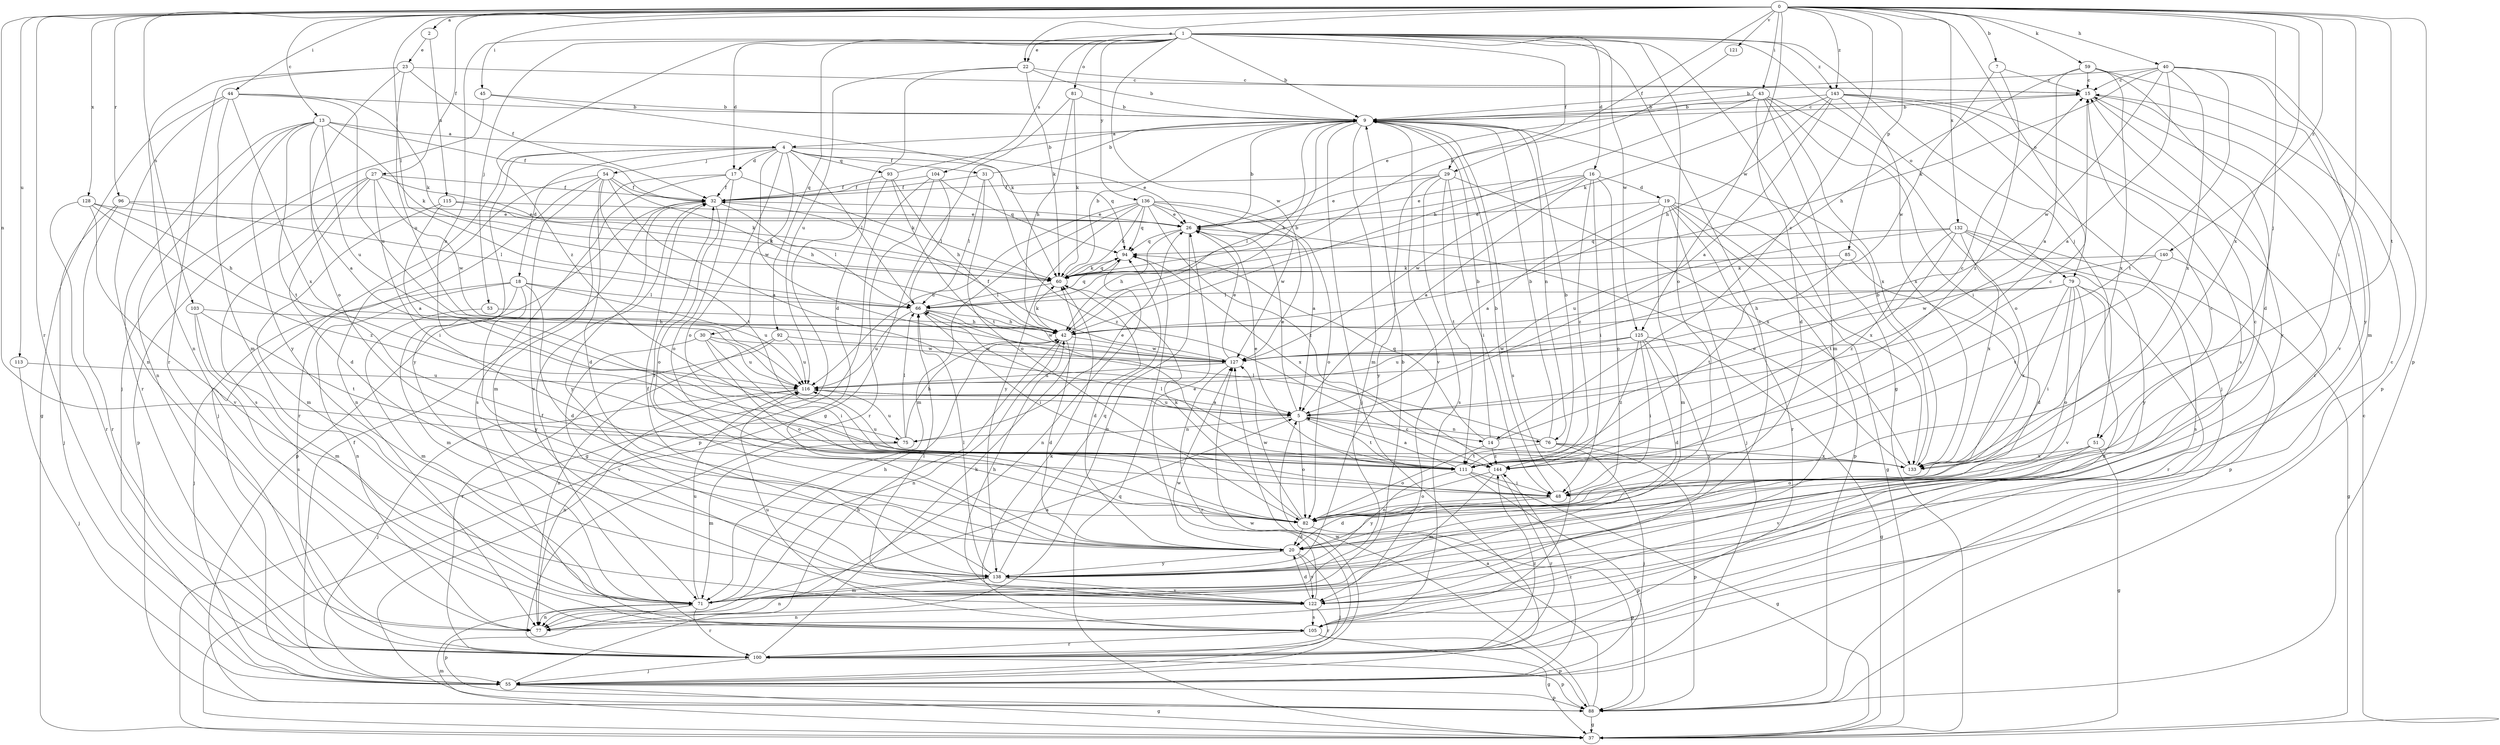 strict digraph  {
0;
1;
2;
4;
5;
7;
9;
13;
14;
15;
16;
17;
18;
19;
20;
22;
23;
26;
27;
29;
30;
31;
32;
37;
40;
42;
43;
44;
45;
48;
51;
53;
54;
55;
59;
60;
66;
71;
75;
76;
77;
79;
81;
82;
85;
88;
92;
93;
94;
96;
100;
103;
104;
105;
111;
113;
115;
116;
121;
122;
125;
127;
128;
132;
133;
136;
138;
140;
143;
144;
0 -> 2  [label=a];
0 -> 7  [label=b];
0 -> 13  [label=c];
0 -> 14  [label=c];
0 -> 22  [label=e];
0 -> 27  [label=f];
0 -> 29  [label=f];
0 -> 40  [label=h];
0 -> 43  [label=i];
0 -> 44  [label=i];
0 -> 45  [label=i];
0 -> 48  [label=i];
0 -> 51  [label=j];
0 -> 59  [label=k];
0 -> 66  [label=l];
0 -> 75  [label=n];
0 -> 79  [label=o];
0 -> 85  [label=p];
0 -> 88  [label=p];
0 -> 96  [label=r];
0 -> 100  [label=r];
0 -> 103  [label=s];
0 -> 111  [label=t];
0 -> 113  [label=u];
0 -> 121  [label=v];
0 -> 125  [label=w];
0 -> 128  [label=x];
0 -> 132  [label=x];
0 -> 133  [label=x];
0 -> 140  [label=z];
0 -> 143  [label=z];
1 -> 9  [label=b];
1 -> 16  [label=d];
1 -> 17  [label=d];
1 -> 22  [label=e];
1 -> 29  [label=f];
1 -> 37  [label=g];
1 -> 51  [label=j];
1 -> 53  [label=j];
1 -> 75  [label=n];
1 -> 79  [label=o];
1 -> 81  [label=o];
1 -> 82  [label=o];
1 -> 92  [label=q];
1 -> 104  [label=s];
1 -> 122  [label=v];
1 -> 125  [label=w];
1 -> 127  [label=w];
1 -> 136  [label=y];
1 -> 143  [label=z];
1 -> 144  [label=z];
2 -> 23  [label=e];
2 -> 115  [label=u];
4 -> 17  [label=d];
4 -> 18  [label=d];
4 -> 26  [label=e];
4 -> 30  [label=f];
4 -> 31  [label=f];
4 -> 54  [label=j];
4 -> 55  [label=j];
4 -> 66  [label=l];
4 -> 82  [label=o];
4 -> 93  [label=q];
4 -> 94  [label=q];
4 -> 127  [label=w];
4 -> 138  [label=y];
5 -> 14  [label=c];
5 -> 26  [label=e];
5 -> 75  [label=n];
5 -> 76  [label=n];
5 -> 82  [label=o];
5 -> 111  [label=t];
5 -> 116  [label=u];
7 -> 15  [label=c];
7 -> 127  [label=w];
7 -> 144  [label=z];
9 -> 4  [label=a];
9 -> 15  [label=c];
9 -> 42  [label=h];
9 -> 55  [label=j];
9 -> 71  [label=m];
9 -> 76  [label=n];
9 -> 105  [label=s];
9 -> 122  [label=v];
13 -> 4  [label=a];
13 -> 5  [label=a];
13 -> 32  [label=f];
13 -> 60  [label=k];
13 -> 77  [label=n];
13 -> 100  [label=r];
13 -> 111  [label=t];
13 -> 116  [label=u];
13 -> 138  [label=y];
14 -> 9  [label=b];
14 -> 15  [label=c];
14 -> 82  [label=o];
14 -> 94  [label=q];
14 -> 144  [label=z];
15 -> 9  [label=b];
15 -> 122  [label=v];
15 -> 138  [label=y];
16 -> 5  [label=a];
16 -> 19  [label=d];
16 -> 26  [label=e];
16 -> 48  [label=i];
16 -> 66  [label=l];
16 -> 82  [label=o];
16 -> 127  [label=w];
16 -> 144  [label=z];
17 -> 32  [label=f];
17 -> 60  [label=k];
17 -> 71  [label=m];
17 -> 82  [label=o];
17 -> 105  [label=s];
18 -> 20  [label=d];
18 -> 55  [label=j];
18 -> 66  [label=l];
18 -> 71  [label=m];
18 -> 77  [label=n];
18 -> 116  [label=u];
18 -> 138  [label=y];
19 -> 5  [label=a];
19 -> 26  [label=e];
19 -> 37  [label=g];
19 -> 55  [label=j];
19 -> 71  [label=m];
19 -> 88  [label=p];
19 -> 100  [label=r];
19 -> 133  [label=x];
20 -> 15  [label=c];
20 -> 26  [label=e];
20 -> 32  [label=f];
20 -> 55  [label=j];
20 -> 122  [label=v];
20 -> 138  [label=y];
22 -> 9  [label=b];
22 -> 15  [label=c];
22 -> 20  [label=d];
22 -> 60  [label=k];
22 -> 116  [label=u];
23 -> 15  [label=c];
23 -> 32  [label=f];
23 -> 77  [label=n];
23 -> 82  [label=o];
23 -> 100  [label=r];
23 -> 116  [label=u];
26 -> 9  [label=b];
26 -> 42  [label=h];
26 -> 77  [label=n];
26 -> 94  [label=q];
27 -> 20  [label=d];
27 -> 32  [label=f];
27 -> 48  [label=i];
27 -> 60  [label=k];
27 -> 88  [label=p];
27 -> 105  [label=s];
27 -> 127  [label=w];
29 -> 26  [label=e];
29 -> 32  [label=f];
29 -> 48  [label=i];
29 -> 105  [label=s];
29 -> 111  [label=t];
29 -> 133  [label=x];
29 -> 138  [label=y];
30 -> 48  [label=i];
30 -> 82  [label=o];
30 -> 116  [label=u];
30 -> 122  [label=v];
30 -> 127  [label=w];
31 -> 9  [label=b];
31 -> 32  [label=f];
31 -> 66  [label=l];
31 -> 82  [label=o];
31 -> 144  [label=z];
32 -> 26  [label=e];
32 -> 66  [label=l];
32 -> 82  [label=o];
32 -> 88  [label=p];
32 -> 138  [label=y];
37 -> 15  [label=c];
37 -> 71  [label=m];
37 -> 94  [label=q];
40 -> 5  [label=a];
40 -> 9  [label=b];
40 -> 15  [label=c];
40 -> 60  [label=k];
40 -> 88  [label=p];
40 -> 111  [label=t];
40 -> 127  [label=w];
40 -> 133  [label=x];
40 -> 138  [label=y];
42 -> 9  [label=b];
42 -> 20  [label=d];
42 -> 60  [label=k];
42 -> 77  [label=n];
42 -> 127  [label=w];
43 -> 9  [label=b];
43 -> 20  [label=d];
43 -> 26  [label=e];
43 -> 42  [label=h];
43 -> 48  [label=i];
43 -> 71  [label=m];
43 -> 82  [label=o];
43 -> 133  [label=x];
44 -> 9  [label=b];
44 -> 37  [label=g];
44 -> 60  [label=k];
44 -> 71  [label=m];
44 -> 77  [label=n];
44 -> 116  [label=u];
44 -> 133  [label=x];
45 -> 9  [label=b];
45 -> 55  [label=j];
45 -> 60  [label=k];
48 -> 9  [label=b];
48 -> 20  [label=d];
48 -> 82  [label=o];
51 -> 37  [label=g];
51 -> 82  [label=o];
51 -> 122  [label=v];
51 -> 133  [label=x];
53 -> 42  [label=h];
53 -> 71  [label=m];
54 -> 5  [label=a];
54 -> 20  [label=d];
54 -> 32  [label=f];
54 -> 42  [label=h];
54 -> 77  [label=n];
54 -> 100  [label=r];
54 -> 111  [label=t];
54 -> 122  [label=v];
55 -> 32  [label=f];
55 -> 37  [label=g];
55 -> 42  [label=h];
55 -> 88  [label=p];
55 -> 127  [label=w];
55 -> 144  [label=z];
59 -> 5  [label=a];
59 -> 15  [label=c];
59 -> 20  [label=d];
59 -> 42  [label=h];
59 -> 71  [label=m];
59 -> 133  [label=x];
60 -> 9  [label=b];
60 -> 20  [label=d];
60 -> 66  [label=l];
60 -> 94  [label=q];
66 -> 42  [label=h];
66 -> 48  [label=i];
66 -> 94  [label=q];
66 -> 116  [label=u];
66 -> 127  [label=w];
71 -> 5  [label=a];
71 -> 9  [label=b];
71 -> 42  [label=h];
71 -> 77  [label=n];
71 -> 88  [label=p];
71 -> 100  [label=r];
71 -> 116  [label=u];
75 -> 26  [label=e];
75 -> 42  [label=h];
75 -> 66  [label=l];
75 -> 71  [label=m];
75 -> 116  [label=u];
76 -> 9  [label=b];
76 -> 55  [label=j];
76 -> 66  [label=l];
76 -> 88  [label=p];
76 -> 111  [label=t];
76 -> 133  [label=x];
79 -> 42  [label=h];
79 -> 48  [label=i];
79 -> 66  [label=l];
79 -> 77  [label=n];
79 -> 82  [label=o];
79 -> 100  [label=r];
79 -> 122  [label=v];
79 -> 133  [label=x];
81 -> 9  [label=b];
81 -> 37  [label=g];
81 -> 42  [label=h];
81 -> 60  [label=k];
82 -> 15  [label=c];
82 -> 20  [label=d];
82 -> 60  [label=k];
82 -> 88  [label=p];
82 -> 127  [label=w];
85 -> 20  [label=d];
85 -> 60  [label=k];
85 -> 111  [label=t];
88 -> 5  [label=a];
88 -> 37  [label=g];
88 -> 127  [label=w];
92 -> 77  [label=n];
92 -> 100  [label=r];
92 -> 116  [label=u];
92 -> 127  [label=w];
93 -> 9  [label=b];
93 -> 32  [label=f];
93 -> 37  [label=g];
93 -> 42  [label=h];
93 -> 111  [label=t];
94 -> 60  [label=k];
94 -> 77  [label=n];
94 -> 133  [label=x];
96 -> 26  [label=e];
96 -> 55  [label=j];
96 -> 66  [label=l];
96 -> 100  [label=r];
100 -> 55  [label=j];
100 -> 60  [label=k];
100 -> 88  [label=p];
100 -> 144  [label=z];
103 -> 42  [label=h];
103 -> 71  [label=m];
103 -> 105  [label=s];
103 -> 111  [label=t];
104 -> 32  [label=f];
104 -> 66  [label=l];
104 -> 88  [label=p];
104 -> 94  [label=q];
104 -> 100  [label=r];
105 -> 15  [label=c];
105 -> 32  [label=f];
105 -> 37  [label=g];
105 -> 60  [label=k];
105 -> 88  [label=p];
105 -> 100  [label=r];
105 -> 116  [label=u];
111 -> 5  [label=a];
111 -> 9  [label=b];
111 -> 15  [label=c];
111 -> 26  [label=e];
111 -> 37  [label=g];
111 -> 48  [label=i];
111 -> 66  [label=l];
111 -> 88  [label=p];
111 -> 116  [label=u];
111 -> 138  [label=y];
113 -> 55  [label=j];
113 -> 116  [label=u];
115 -> 5  [label=a];
115 -> 26  [label=e];
115 -> 60  [label=k];
115 -> 71  [label=m];
116 -> 5  [label=a];
116 -> 55  [label=j];
116 -> 77  [label=n];
121 -> 60  [label=k];
122 -> 20  [label=d];
122 -> 42  [label=h];
122 -> 66  [label=l];
122 -> 77  [label=n];
122 -> 100  [label=r];
122 -> 105  [label=s];
122 -> 127  [label=w];
125 -> 20  [label=d];
125 -> 37  [label=g];
125 -> 48  [label=i];
125 -> 116  [label=u];
125 -> 127  [label=w];
125 -> 138  [label=y];
125 -> 144  [label=z];
127 -> 26  [label=e];
127 -> 32  [label=f];
127 -> 100  [label=r];
127 -> 116  [label=u];
128 -> 26  [label=e];
128 -> 42  [label=h];
128 -> 100  [label=r];
128 -> 122  [label=v];
128 -> 144  [label=z];
132 -> 88  [label=p];
132 -> 94  [label=q];
132 -> 105  [label=s];
132 -> 111  [label=t];
132 -> 116  [label=u];
132 -> 133  [label=x];
132 -> 138  [label=y];
132 -> 144  [label=z];
133 -> 9  [label=b];
133 -> 26  [label=e];
136 -> 5  [label=a];
136 -> 26  [label=e];
136 -> 60  [label=k];
136 -> 71  [label=m];
136 -> 82  [label=o];
136 -> 94  [label=q];
136 -> 116  [label=u];
136 -> 127  [label=w];
136 -> 138  [label=y];
136 -> 144  [label=z];
138 -> 32  [label=f];
138 -> 66  [label=l];
138 -> 71  [label=m];
138 -> 77  [label=n];
138 -> 94  [label=q];
138 -> 122  [label=v];
140 -> 37  [label=g];
140 -> 60  [label=k];
140 -> 111  [label=t];
140 -> 127  [label=w];
143 -> 5  [label=a];
143 -> 9  [label=b];
143 -> 42  [label=h];
143 -> 55  [label=j];
143 -> 60  [label=k];
143 -> 100  [label=r];
143 -> 105  [label=s];
143 -> 133  [label=x];
144 -> 71  [label=m];
144 -> 82  [label=o];
144 -> 100  [label=r];
}
